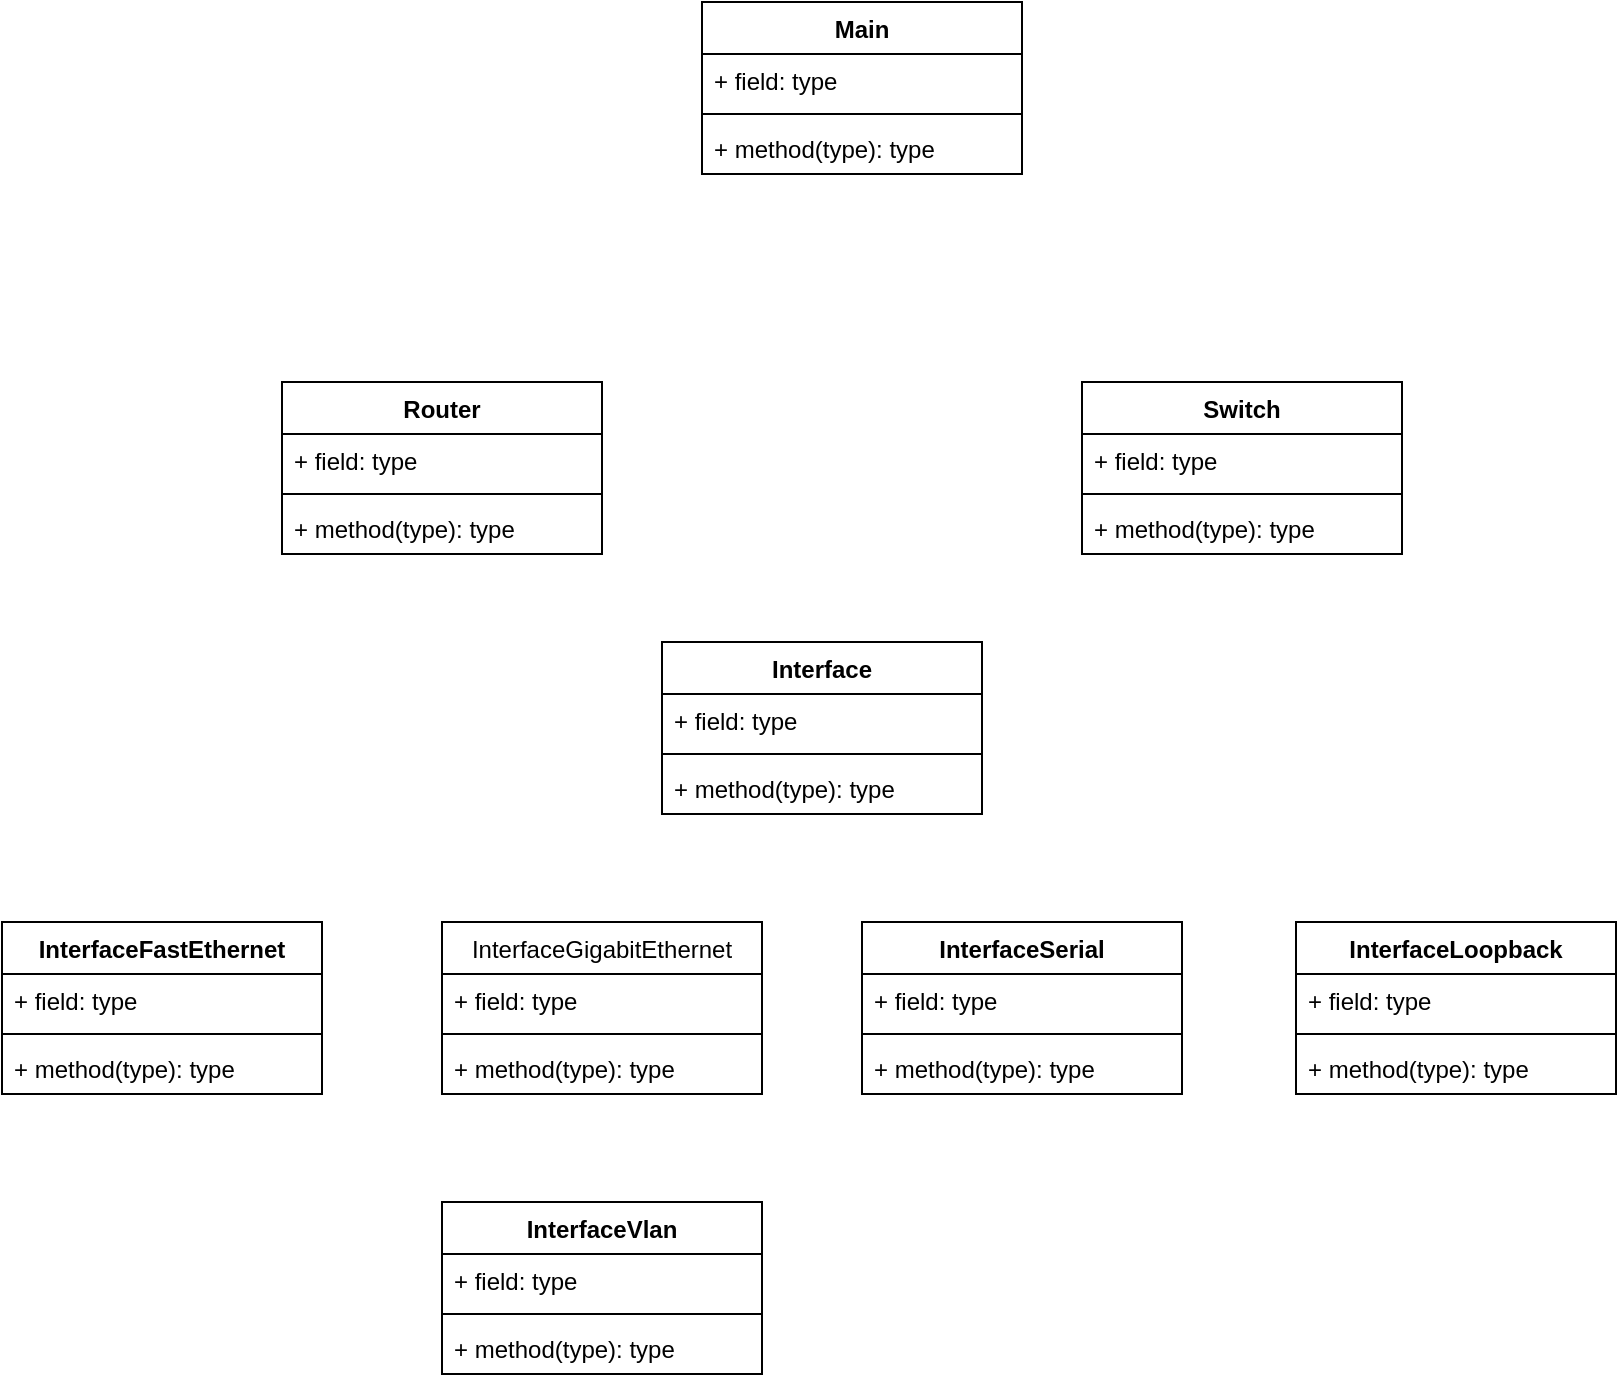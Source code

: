 <mxfile version="14.1.7" type="device"><diagram id="GsGyPR6zSnA-RCP7gIzI" name="Page-1"><mxGraphModel dx="1108" dy="520" grid="1" gridSize="10" guides="1" tooltips="1" connect="1" arrows="1" fold="1" page="1" pageScale="1" pageWidth="827" pageHeight="1169" math="0" shadow="0"><root><mxCell id="0"/><mxCell id="1" parent="0"/><mxCell id="OgLDL-HFQYXXJZv9D3f9-15" value="Router" style="swimlane;fontStyle=1;align=center;verticalAlign=top;childLayout=stackLayout;horizontal=1;startSize=26;horizontalStack=0;resizeParent=1;resizeParentMax=0;resizeLast=0;collapsible=1;marginBottom=0;" vertex="1" parent="1"><mxGeometry x="160" y="240" width="160" height="86" as="geometry"/></mxCell><mxCell id="OgLDL-HFQYXXJZv9D3f9-16" value="+ field: type" style="text;strokeColor=none;fillColor=none;align=left;verticalAlign=top;spacingLeft=4;spacingRight=4;overflow=hidden;rotatable=0;points=[[0,0.5],[1,0.5]];portConstraint=eastwest;" vertex="1" parent="OgLDL-HFQYXXJZv9D3f9-15"><mxGeometry y="26" width="160" height="26" as="geometry"/></mxCell><mxCell id="OgLDL-HFQYXXJZv9D3f9-17" value="" style="line;strokeWidth=1;fillColor=none;align=left;verticalAlign=middle;spacingTop=-1;spacingLeft=3;spacingRight=3;rotatable=0;labelPosition=right;points=[];portConstraint=eastwest;" vertex="1" parent="OgLDL-HFQYXXJZv9D3f9-15"><mxGeometry y="52" width="160" height="8" as="geometry"/></mxCell><mxCell id="OgLDL-HFQYXXJZv9D3f9-18" value="+ method(type): type" style="text;strokeColor=none;fillColor=none;align=left;verticalAlign=top;spacingLeft=4;spacingRight=4;overflow=hidden;rotatable=0;points=[[0,0.5],[1,0.5]];portConstraint=eastwest;" vertex="1" parent="OgLDL-HFQYXXJZv9D3f9-15"><mxGeometry y="60" width="160" height="26" as="geometry"/></mxCell><mxCell id="OgLDL-HFQYXXJZv9D3f9-19" value="Switch" style="swimlane;fontStyle=1;align=center;verticalAlign=top;childLayout=stackLayout;horizontal=1;startSize=26;horizontalStack=0;resizeParent=1;resizeParentMax=0;resizeLast=0;collapsible=1;marginBottom=0;" vertex="1" parent="1"><mxGeometry x="560" y="240" width="160" height="86" as="geometry"/></mxCell><mxCell id="OgLDL-HFQYXXJZv9D3f9-20" value="+ field: type" style="text;strokeColor=none;fillColor=none;align=left;verticalAlign=top;spacingLeft=4;spacingRight=4;overflow=hidden;rotatable=0;points=[[0,0.5],[1,0.5]];portConstraint=eastwest;" vertex="1" parent="OgLDL-HFQYXXJZv9D3f9-19"><mxGeometry y="26" width="160" height="26" as="geometry"/></mxCell><mxCell id="OgLDL-HFQYXXJZv9D3f9-21" value="" style="line;strokeWidth=1;fillColor=none;align=left;verticalAlign=middle;spacingTop=-1;spacingLeft=3;spacingRight=3;rotatable=0;labelPosition=right;points=[];portConstraint=eastwest;" vertex="1" parent="OgLDL-HFQYXXJZv9D3f9-19"><mxGeometry y="52" width="160" height="8" as="geometry"/></mxCell><mxCell id="OgLDL-HFQYXXJZv9D3f9-22" value="+ method(type): type" style="text;strokeColor=none;fillColor=none;align=left;verticalAlign=top;spacingLeft=4;spacingRight=4;overflow=hidden;rotatable=0;points=[[0,0.5],[1,0.5]];portConstraint=eastwest;" vertex="1" parent="OgLDL-HFQYXXJZv9D3f9-19"><mxGeometry y="60" width="160" height="26" as="geometry"/></mxCell><mxCell id="OgLDL-HFQYXXJZv9D3f9-24" value="Interface" style="swimlane;fontStyle=1;align=center;verticalAlign=top;childLayout=stackLayout;horizontal=1;startSize=26;horizontalStack=0;resizeParent=1;resizeParentMax=0;resizeLast=0;collapsible=1;marginBottom=0;" vertex="1" parent="1"><mxGeometry x="350" y="370" width="160" height="86" as="geometry"/></mxCell><mxCell id="OgLDL-HFQYXXJZv9D3f9-25" value="+ field: type" style="text;strokeColor=none;fillColor=none;align=left;verticalAlign=top;spacingLeft=4;spacingRight=4;overflow=hidden;rotatable=0;points=[[0,0.5],[1,0.5]];portConstraint=eastwest;" vertex="1" parent="OgLDL-HFQYXXJZv9D3f9-24"><mxGeometry y="26" width="160" height="26" as="geometry"/></mxCell><mxCell id="OgLDL-HFQYXXJZv9D3f9-26" value="" style="line;strokeWidth=1;fillColor=none;align=left;verticalAlign=middle;spacingTop=-1;spacingLeft=3;spacingRight=3;rotatable=0;labelPosition=right;points=[];portConstraint=eastwest;" vertex="1" parent="OgLDL-HFQYXXJZv9D3f9-24"><mxGeometry y="52" width="160" height="8" as="geometry"/></mxCell><mxCell id="OgLDL-HFQYXXJZv9D3f9-27" value="+ method(type): type" style="text;strokeColor=none;fillColor=none;align=left;verticalAlign=top;spacingLeft=4;spacingRight=4;overflow=hidden;rotatable=0;points=[[0,0.5],[1,0.5]];portConstraint=eastwest;" vertex="1" parent="OgLDL-HFQYXXJZv9D3f9-24"><mxGeometry y="60" width="160" height="26" as="geometry"/></mxCell><mxCell id="OgLDL-HFQYXXJZv9D3f9-28" value="InterfaceFastEthernet" style="swimlane;fontStyle=1;align=center;verticalAlign=top;childLayout=stackLayout;horizontal=1;startSize=26;horizontalStack=0;resizeParent=1;resizeParentMax=0;resizeLast=0;collapsible=1;marginBottom=0;" vertex="1" parent="1"><mxGeometry x="20" y="510" width="160" height="86" as="geometry"/></mxCell><mxCell id="OgLDL-HFQYXXJZv9D3f9-29" value="+ field: type" style="text;strokeColor=none;fillColor=none;align=left;verticalAlign=top;spacingLeft=4;spacingRight=4;overflow=hidden;rotatable=0;points=[[0,0.5],[1,0.5]];portConstraint=eastwest;" vertex="1" parent="OgLDL-HFQYXXJZv9D3f9-28"><mxGeometry y="26" width="160" height="26" as="geometry"/></mxCell><mxCell id="OgLDL-HFQYXXJZv9D3f9-30" value="" style="line;strokeWidth=1;fillColor=none;align=left;verticalAlign=middle;spacingTop=-1;spacingLeft=3;spacingRight=3;rotatable=0;labelPosition=right;points=[];portConstraint=eastwest;" vertex="1" parent="OgLDL-HFQYXXJZv9D3f9-28"><mxGeometry y="52" width="160" height="8" as="geometry"/></mxCell><mxCell id="OgLDL-HFQYXXJZv9D3f9-31" value="+ method(type): type" style="text;strokeColor=none;fillColor=none;align=left;verticalAlign=top;spacingLeft=4;spacingRight=4;overflow=hidden;rotatable=0;points=[[0,0.5],[1,0.5]];portConstraint=eastwest;" vertex="1" parent="OgLDL-HFQYXXJZv9D3f9-28"><mxGeometry y="60" width="160" height="26" as="geometry"/></mxCell><mxCell id="OgLDL-HFQYXXJZv9D3f9-32" value="InterfaceGigabitEthernet" style="swimlane;fontStyle=0;align=center;verticalAlign=top;childLayout=stackLayout;horizontal=1;startSize=26;horizontalStack=0;resizeParent=1;resizeParentMax=0;resizeLast=0;collapsible=1;marginBottom=0;" vertex="1" parent="1"><mxGeometry x="240" y="510" width="160" height="86" as="geometry"/></mxCell><mxCell id="OgLDL-HFQYXXJZv9D3f9-33" value="+ field: type" style="text;strokeColor=none;fillColor=none;align=left;verticalAlign=top;spacingLeft=4;spacingRight=4;overflow=hidden;rotatable=0;points=[[0,0.5],[1,0.5]];portConstraint=eastwest;" vertex="1" parent="OgLDL-HFQYXXJZv9D3f9-32"><mxGeometry y="26" width="160" height="26" as="geometry"/></mxCell><mxCell id="OgLDL-HFQYXXJZv9D3f9-34" value="" style="line;strokeWidth=1;fillColor=none;align=left;verticalAlign=middle;spacingTop=-1;spacingLeft=3;spacingRight=3;rotatable=0;labelPosition=right;points=[];portConstraint=eastwest;" vertex="1" parent="OgLDL-HFQYXXJZv9D3f9-32"><mxGeometry y="52" width="160" height="8" as="geometry"/></mxCell><mxCell id="OgLDL-HFQYXXJZv9D3f9-35" value="+ method(type): type" style="text;strokeColor=none;fillColor=none;align=left;verticalAlign=top;spacingLeft=4;spacingRight=4;overflow=hidden;rotatable=0;points=[[0,0.5],[1,0.5]];portConstraint=eastwest;" vertex="1" parent="OgLDL-HFQYXXJZv9D3f9-32"><mxGeometry y="60" width="160" height="26" as="geometry"/></mxCell><mxCell id="OgLDL-HFQYXXJZv9D3f9-36" value="InterfaceSerial" style="swimlane;fontStyle=1;align=center;verticalAlign=top;childLayout=stackLayout;horizontal=1;startSize=26;horizontalStack=0;resizeParent=1;resizeParentMax=0;resizeLast=0;collapsible=1;marginBottom=0;" vertex="1" parent="1"><mxGeometry x="450" y="510" width="160" height="86" as="geometry"/></mxCell><mxCell id="OgLDL-HFQYXXJZv9D3f9-37" value="+ field: type" style="text;strokeColor=none;fillColor=none;align=left;verticalAlign=top;spacingLeft=4;spacingRight=4;overflow=hidden;rotatable=0;points=[[0,0.5],[1,0.5]];portConstraint=eastwest;" vertex="1" parent="OgLDL-HFQYXXJZv9D3f9-36"><mxGeometry y="26" width="160" height="26" as="geometry"/></mxCell><mxCell id="OgLDL-HFQYXXJZv9D3f9-38" value="" style="line;strokeWidth=1;fillColor=none;align=left;verticalAlign=middle;spacingTop=-1;spacingLeft=3;spacingRight=3;rotatable=0;labelPosition=right;points=[];portConstraint=eastwest;" vertex="1" parent="OgLDL-HFQYXXJZv9D3f9-36"><mxGeometry y="52" width="160" height="8" as="geometry"/></mxCell><mxCell id="OgLDL-HFQYXXJZv9D3f9-39" value="+ method(type): type" style="text;strokeColor=none;fillColor=none;align=left;verticalAlign=top;spacingLeft=4;spacingRight=4;overflow=hidden;rotatable=0;points=[[0,0.5],[1,0.5]];portConstraint=eastwest;" vertex="1" parent="OgLDL-HFQYXXJZv9D3f9-36"><mxGeometry y="60" width="160" height="26" as="geometry"/></mxCell><mxCell id="OgLDL-HFQYXXJZv9D3f9-40" value="InterfaceLoopback" style="swimlane;fontStyle=1;align=center;verticalAlign=top;childLayout=stackLayout;horizontal=1;startSize=26;horizontalStack=0;resizeParent=1;resizeParentMax=0;resizeLast=0;collapsible=1;marginBottom=0;" vertex="1" parent="1"><mxGeometry x="667" y="510" width="160" height="86" as="geometry"/></mxCell><mxCell id="OgLDL-HFQYXXJZv9D3f9-41" value="+ field: type" style="text;strokeColor=none;fillColor=none;align=left;verticalAlign=top;spacingLeft=4;spacingRight=4;overflow=hidden;rotatable=0;points=[[0,0.5],[1,0.5]];portConstraint=eastwest;" vertex="1" parent="OgLDL-HFQYXXJZv9D3f9-40"><mxGeometry y="26" width="160" height="26" as="geometry"/></mxCell><mxCell id="OgLDL-HFQYXXJZv9D3f9-42" value="" style="line;strokeWidth=1;fillColor=none;align=left;verticalAlign=middle;spacingTop=-1;spacingLeft=3;spacingRight=3;rotatable=0;labelPosition=right;points=[];portConstraint=eastwest;" vertex="1" parent="OgLDL-HFQYXXJZv9D3f9-40"><mxGeometry y="52" width="160" height="8" as="geometry"/></mxCell><mxCell id="OgLDL-HFQYXXJZv9D3f9-43" value="+ method(type): type" style="text;strokeColor=none;fillColor=none;align=left;verticalAlign=top;spacingLeft=4;spacingRight=4;overflow=hidden;rotatable=0;points=[[0,0.5],[1,0.5]];portConstraint=eastwest;" vertex="1" parent="OgLDL-HFQYXXJZv9D3f9-40"><mxGeometry y="60" width="160" height="26" as="geometry"/></mxCell><mxCell id="OgLDL-HFQYXXJZv9D3f9-44" value="InterfaceVlan" style="swimlane;fontStyle=1;align=center;verticalAlign=top;childLayout=stackLayout;horizontal=1;startSize=26;horizontalStack=0;resizeParent=1;resizeParentMax=0;resizeLast=0;collapsible=1;marginBottom=0;" vertex="1" parent="1"><mxGeometry x="240" y="650" width="160" height="86" as="geometry"/></mxCell><mxCell id="OgLDL-HFQYXXJZv9D3f9-45" value="+ field: type" style="text;strokeColor=none;fillColor=none;align=left;verticalAlign=top;spacingLeft=4;spacingRight=4;overflow=hidden;rotatable=0;points=[[0,0.5],[1,0.5]];portConstraint=eastwest;" vertex="1" parent="OgLDL-HFQYXXJZv9D3f9-44"><mxGeometry y="26" width="160" height="26" as="geometry"/></mxCell><mxCell id="OgLDL-HFQYXXJZv9D3f9-46" value="" style="line;strokeWidth=1;fillColor=none;align=left;verticalAlign=middle;spacingTop=-1;spacingLeft=3;spacingRight=3;rotatable=0;labelPosition=right;points=[];portConstraint=eastwest;" vertex="1" parent="OgLDL-HFQYXXJZv9D3f9-44"><mxGeometry y="52" width="160" height="8" as="geometry"/></mxCell><mxCell id="OgLDL-HFQYXXJZv9D3f9-47" value="+ method(type): type" style="text;strokeColor=none;fillColor=none;align=left;verticalAlign=top;spacingLeft=4;spacingRight=4;overflow=hidden;rotatable=0;points=[[0,0.5],[1,0.5]];portConstraint=eastwest;" vertex="1" parent="OgLDL-HFQYXXJZv9D3f9-44"><mxGeometry y="60" width="160" height="26" as="geometry"/></mxCell><mxCell id="OgLDL-HFQYXXJZv9D3f9-48" value="Main" style="swimlane;fontStyle=1;align=center;verticalAlign=top;childLayout=stackLayout;horizontal=1;startSize=26;horizontalStack=0;resizeParent=1;resizeParentMax=0;resizeLast=0;collapsible=1;marginBottom=0;" vertex="1" parent="1"><mxGeometry x="370" y="50" width="160" height="86" as="geometry"/></mxCell><mxCell id="OgLDL-HFQYXXJZv9D3f9-49" value="+ field: type" style="text;strokeColor=none;fillColor=none;align=left;verticalAlign=top;spacingLeft=4;spacingRight=4;overflow=hidden;rotatable=0;points=[[0,0.5],[1,0.5]];portConstraint=eastwest;" vertex="1" parent="OgLDL-HFQYXXJZv9D3f9-48"><mxGeometry y="26" width="160" height="26" as="geometry"/></mxCell><mxCell id="OgLDL-HFQYXXJZv9D3f9-50" value="" style="line;strokeWidth=1;fillColor=none;align=left;verticalAlign=middle;spacingTop=-1;spacingLeft=3;spacingRight=3;rotatable=0;labelPosition=right;points=[];portConstraint=eastwest;" vertex="1" parent="OgLDL-HFQYXXJZv9D3f9-48"><mxGeometry y="52" width="160" height="8" as="geometry"/></mxCell><mxCell id="OgLDL-HFQYXXJZv9D3f9-51" value="+ method(type): type" style="text;strokeColor=none;fillColor=none;align=left;verticalAlign=top;spacingLeft=4;spacingRight=4;overflow=hidden;rotatable=0;points=[[0,0.5],[1,0.5]];portConstraint=eastwest;" vertex="1" parent="OgLDL-HFQYXXJZv9D3f9-48"><mxGeometry y="60" width="160" height="26" as="geometry"/></mxCell></root></mxGraphModel></diagram></mxfile>